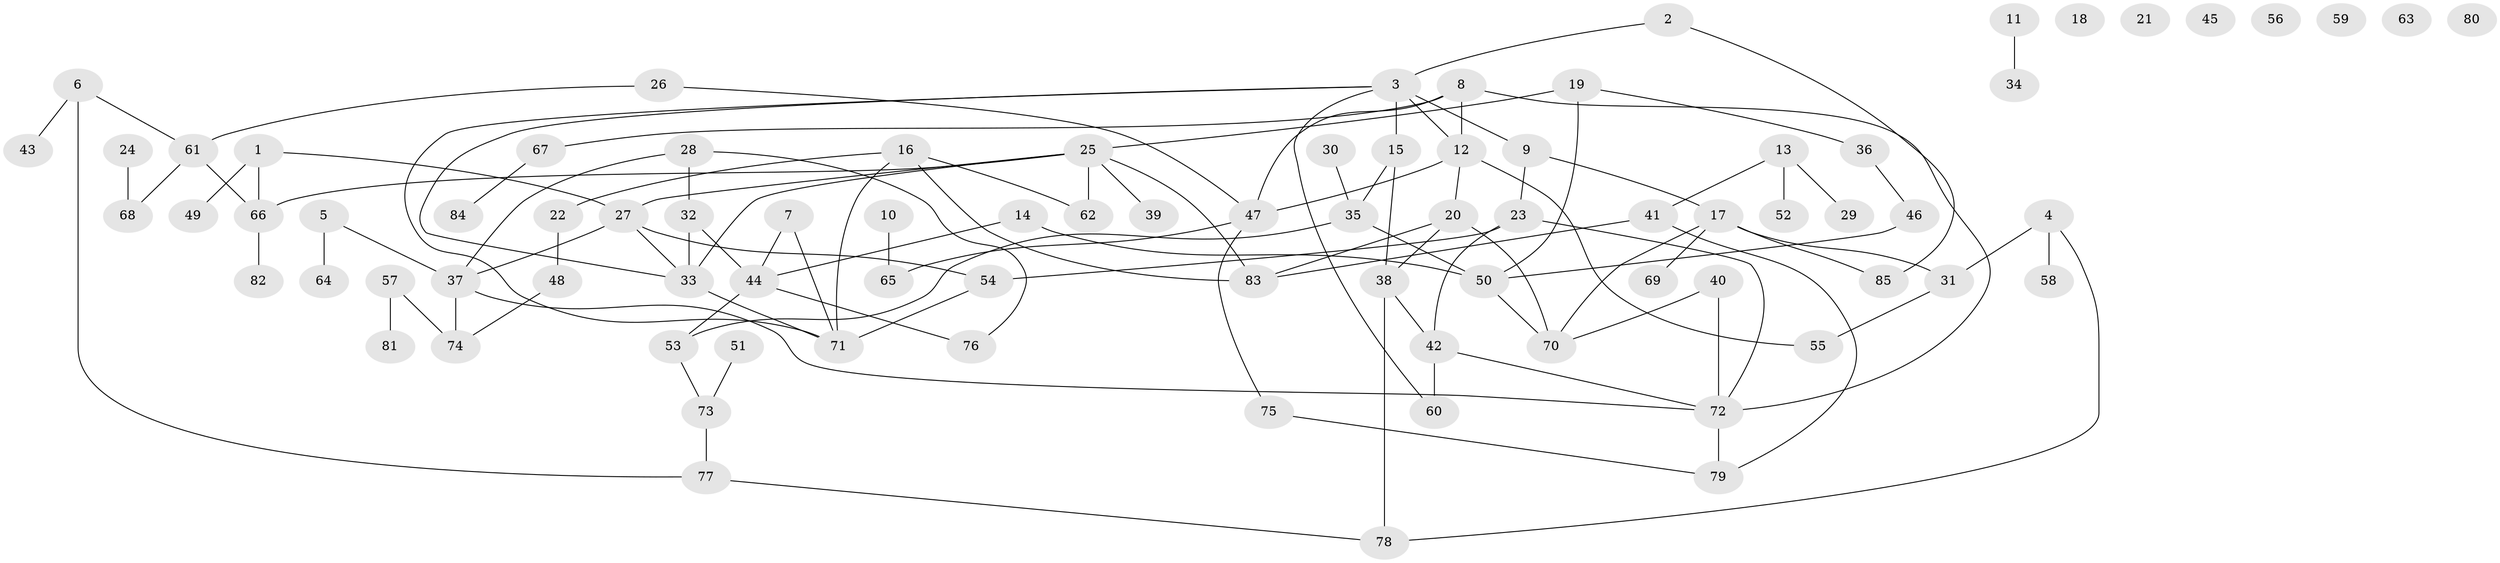 // coarse degree distribution, {3: 0.11864406779661017, 7: 0.03389830508474576, 4: 0.0847457627118644, 5: 0.11864406779661017, 2: 0.1864406779661017, 6: 0.0847457627118644, 1: 0.22033898305084745, 0: 0.13559322033898305, 9: 0.01694915254237288}
// Generated by graph-tools (version 1.1) at 2025/23/03/03/25 07:23:24]
// undirected, 85 vertices, 110 edges
graph export_dot {
graph [start="1"]
  node [color=gray90,style=filled];
  1;
  2;
  3;
  4;
  5;
  6;
  7;
  8;
  9;
  10;
  11;
  12;
  13;
  14;
  15;
  16;
  17;
  18;
  19;
  20;
  21;
  22;
  23;
  24;
  25;
  26;
  27;
  28;
  29;
  30;
  31;
  32;
  33;
  34;
  35;
  36;
  37;
  38;
  39;
  40;
  41;
  42;
  43;
  44;
  45;
  46;
  47;
  48;
  49;
  50;
  51;
  52;
  53;
  54;
  55;
  56;
  57;
  58;
  59;
  60;
  61;
  62;
  63;
  64;
  65;
  66;
  67;
  68;
  69;
  70;
  71;
  72;
  73;
  74;
  75;
  76;
  77;
  78;
  79;
  80;
  81;
  82;
  83;
  84;
  85;
  1 -- 27;
  1 -- 49;
  1 -- 66;
  2 -- 3;
  2 -- 85;
  3 -- 9;
  3 -- 12;
  3 -- 15;
  3 -- 33;
  3 -- 60;
  3 -- 71;
  4 -- 31;
  4 -- 58;
  4 -- 78;
  5 -- 37;
  5 -- 64;
  6 -- 43;
  6 -- 61;
  6 -- 77;
  7 -- 44;
  7 -- 71;
  8 -- 12;
  8 -- 47;
  8 -- 67;
  8 -- 72;
  9 -- 17;
  9 -- 23;
  10 -- 65;
  11 -- 34;
  12 -- 20;
  12 -- 47;
  12 -- 55;
  13 -- 29;
  13 -- 41;
  13 -- 52;
  14 -- 44;
  14 -- 50;
  15 -- 35;
  15 -- 38;
  16 -- 22;
  16 -- 62;
  16 -- 71;
  16 -- 83;
  17 -- 31;
  17 -- 69;
  17 -- 70;
  17 -- 85;
  19 -- 25;
  19 -- 36;
  19 -- 50;
  20 -- 38;
  20 -- 70;
  20 -- 83;
  22 -- 48;
  23 -- 42;
  23 -- 54;
  23 -- 72;
  24 -- 68;
  25 -- 27;
  25 -- 33;
  25 -- 39;
  25 -- 62;
  25 -- 66;
  25 -- 83;
  26 -- 47;
  26 -- 61;
  27 -- 33;
  27 -- 37;
  27 -- 54;
  28 -- 32;
  28 -- 37;
  28 -- 76;
  30 -- 35;
  31 -- 55;
  32 -- 33;
  32 -- 44;
  33 -- 71;
  35 -- 50;
  35 -- 53;
  36 -- 46;
  37 -- 72;
  37 -- 74;
  38 -- 42;
  38 -- 78;
  40 -- 70;
  40 -- 72;
  41 -- 79;
  41 -- 83;
  42 -- 60;
  42 -- 72;
  44 -- 53;
  44 -- 76;
  46 -- 50;
  47 -- 65;
  47 -- 75;
  48 -- 74;
  50 -- 70;
  51 -- 73;
  53 -- 73;
  54 -- 71;
  57 -- 74;
  57 -- 81;
  61 -- 66;
  61 -- 68;
  66 -- 82;
  67 -- 84;
  72 -- 79;
  73 -- 77;
  75 -- 79;
  77 -- 78;
}

